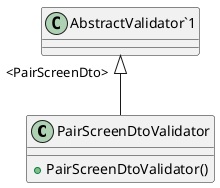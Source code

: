 @startuml
class PairScreenDtoValidator {
    + PairScreenDtoValidator()
}
"AbstractValidator`1" "<PairScreenDto>" <|-- PairScreenDtoValidator
@enduml
